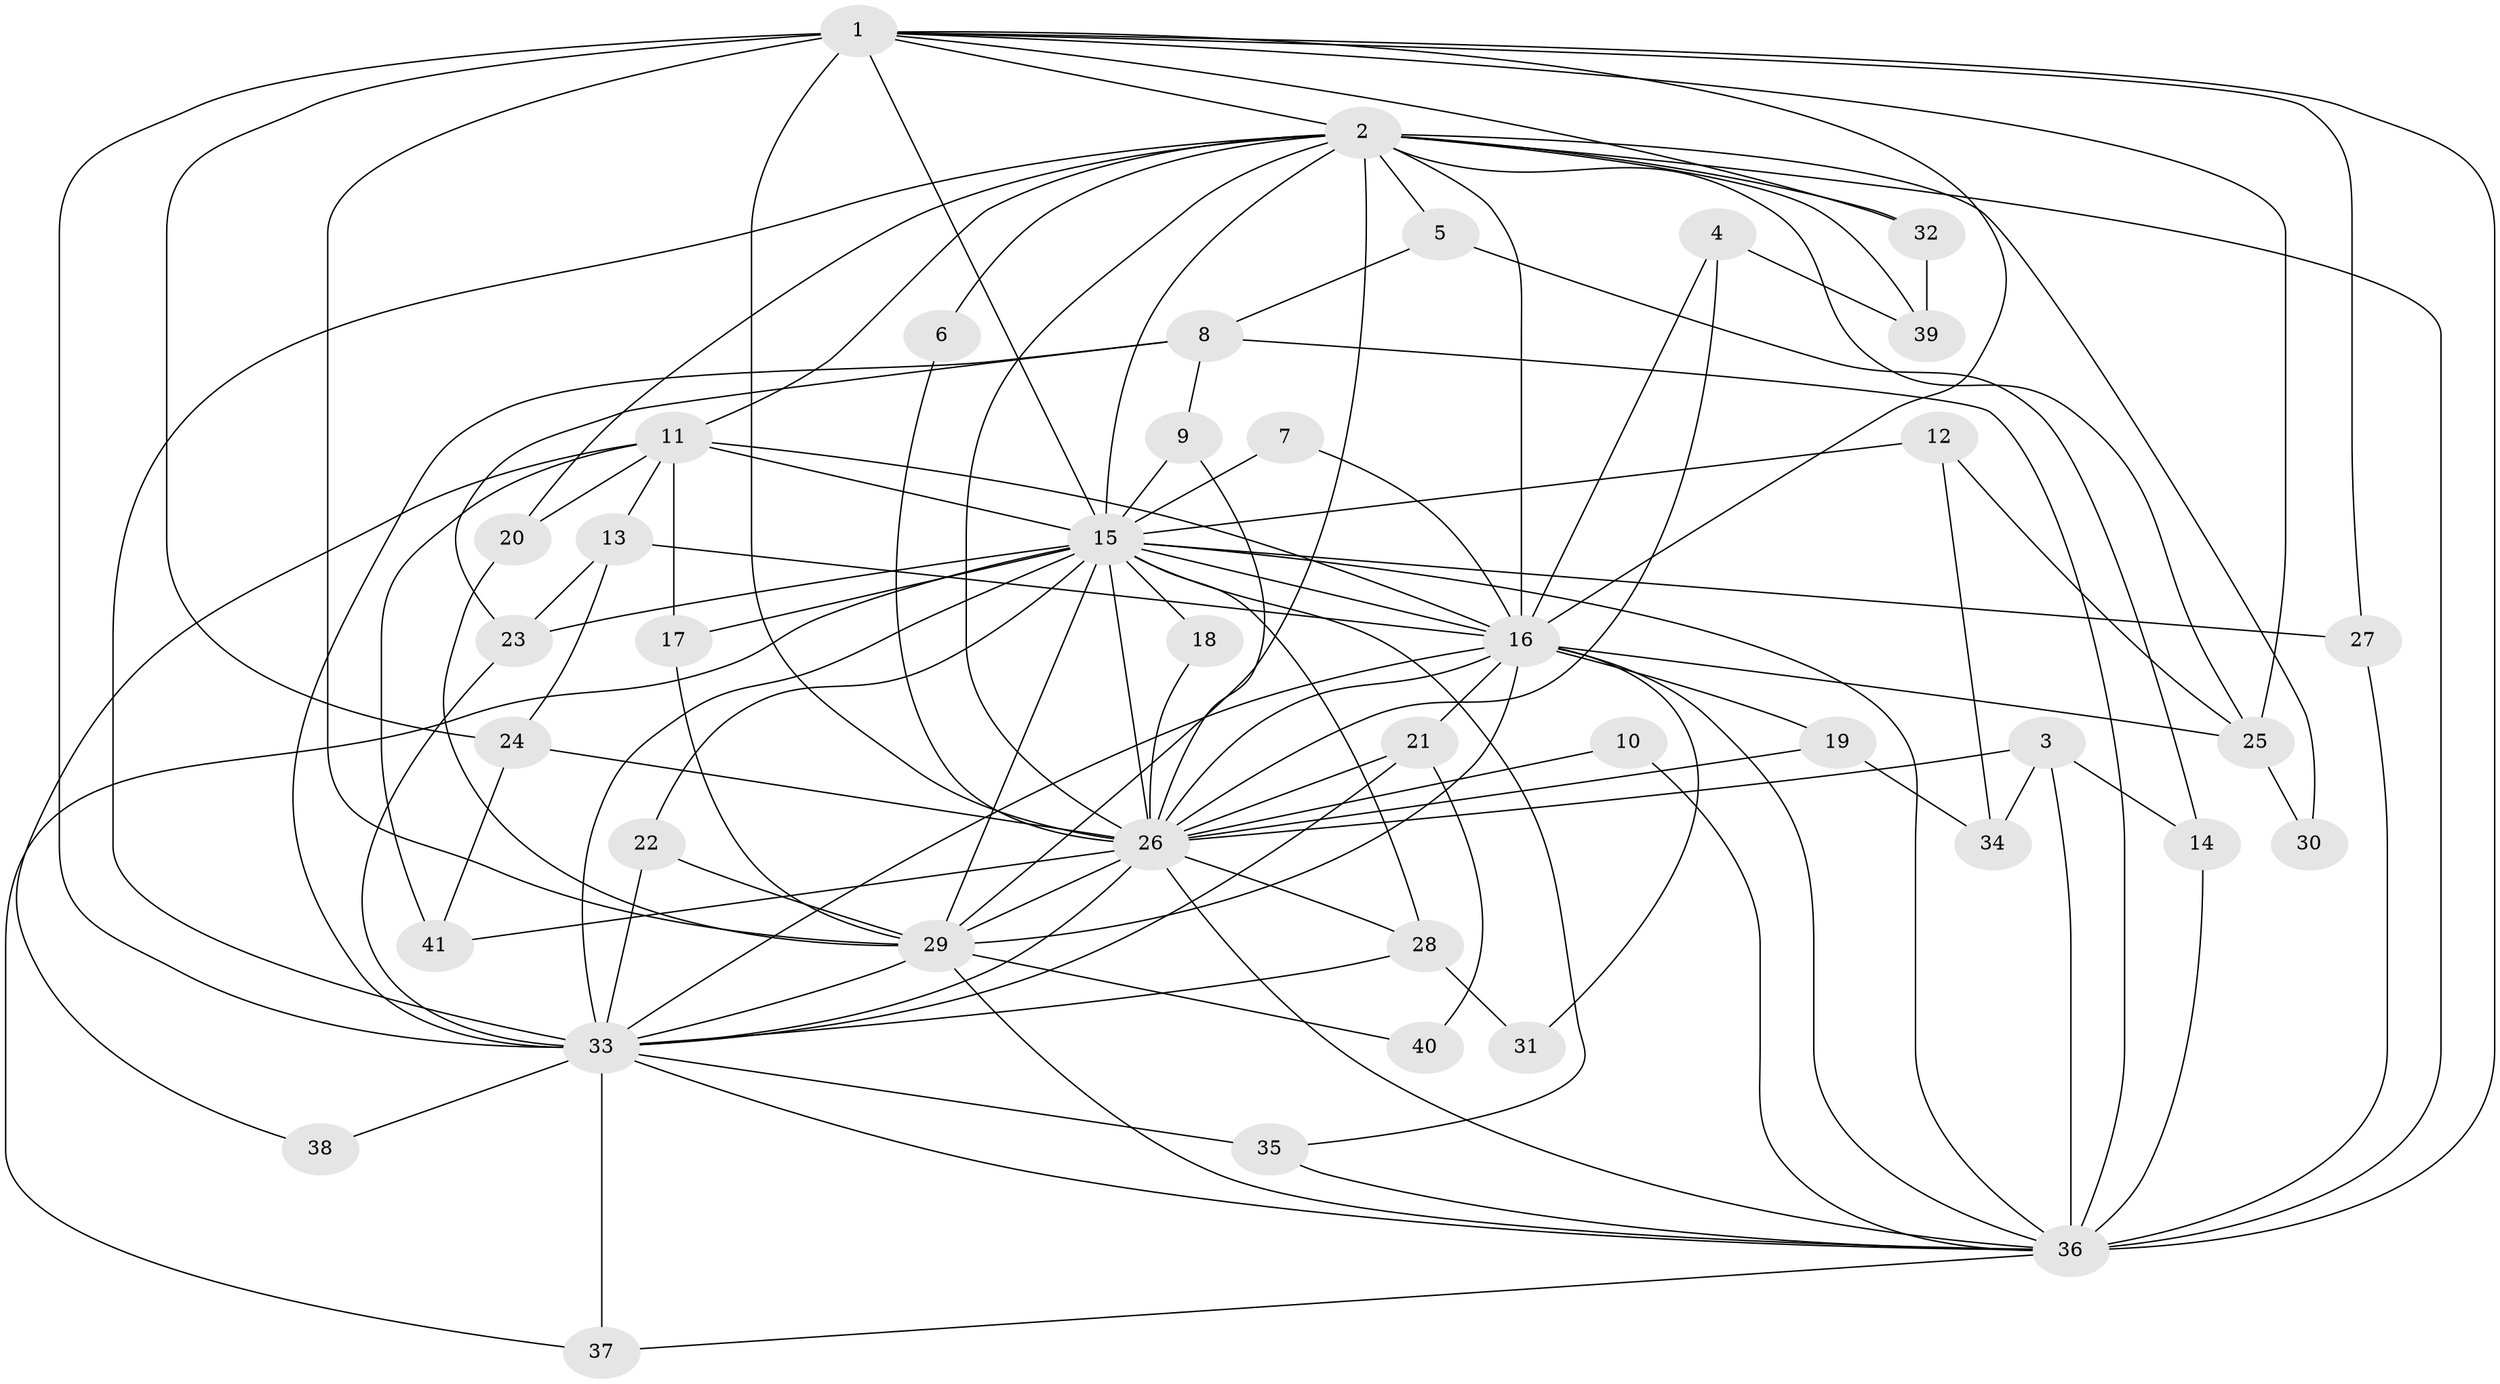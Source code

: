 // original degree distribution, {19: 0.012345679012345678, 24: 0.024691358024691357, 15: 0.037037037037037035, 17: 0.012345679012345678, 23: 0.012345679012345678, 13: 0.012345679012345678, 16: 0.012345679012345678, 11: 0.012345679012345678, 4: 0.08641975308641975, 2: 0.5185185185185185, 3: 0.2222222222222222, 5: 0.024691358024691357, 6: 0.012345679012345678}
// Generated by graph-tools (version 1.1) at 2025/36/03/04/25 23:36:16]
// undirected, 41 vertices, 112 edges
graph export_dot {
  node [color=gray90,style=filled];
  1;
  2;
  3;
  4;
  5;
  6;
  7;
  8;
  9;
  10;
  11;
  12;
  13;
  14;
  15;
  16;
  17;
  18;
  19;
  20;
  21;
  22;
  23;
  24;
  25;
  26;
  27;
  28;
  29;
  30;
  31;
  32;
  33;
  34;
  35;
  36;
  37;
  38;
  39;
  40;
  41;
  1 -- 2 [weight=4.0];
  1 -- 15 [weight=4.0];
  1 -- 16 [weight=2.0];
  1 -- 24 [weight=1.0];
  1 -- 25 [weight=1.0];
  1 -- 26 [weight=4.0];
  1 -- 27 [weight=1.0];
  1 -- 29 [weight=3.0];
  1 -- 32 [weight=1.0];
  1 -- 33 [weight=3.0];
  1 -- 36 [weight=2.0];
  2 -- 5 [weight=2.0];
  2 -- 6 [weight=1.0];
  2 -- 11 [weight=1.0];
  2 -- 15 [weight=2.0];
  2 -- 16 [weight=4.0];
  2 -- 20 [weight=1.0];
  2 -- 25 [weight=1.0];
  2 -- 26 [weight=2.0];
  2 -- 29 [weight=2.0];
  2 -- 30 [weight=2.0];
  2 -- 32 [weight=1.0];
  2 -- 33 [weight=2.0];
  2 -- 36 [weight=3.0];
  2 -- 39 [weight=1.0];
  3 -- 14 [weight=1.0];
  3 -- 26 [weight=1.0];
  3 -- 34 [weight=1.0];
  3 -- 36 [weight=1.0];
  4 -- 16 [weight=1.0];
  4 -- 26 [weight=1.0];
  4 -- 39 [weight=1.0];
  5 -- 8 [weight=1.0];
  5 -- 14 [weight=1.0];
  6 -- 26 [weight=1.0];
  7 -- 15 [weight=1.0];
  7 -- 16 [weight=1.0];
  8 -- 9 [weight=1.0];
  8 -- 23 [weight=1.0];
  8 -- 33 [weight=1.0];
  8 -- 36 [weight=1.0];
  9 -- 15 [weight=1.0];
  9 -- 26 [weight=1.0];
  10 -- 26 [weight=1.0];
  10 -- 36 [weight=1.0];
  11 -- 13 [weight=1.0];
  11 -- 15 [weight=1.0];
  11 -- 16 [weight=2.0];
  11 -- 17 [weight=3.0];
  11 -- 20 [weight=1.0];
  11 -- 38 [weight=1.0];
  11 -- 41 [weight=1.0];
  12 -- 15 [weight=1.0];
  12 -- 25 [weight=1.0];
  12 -- 34 [weight=1.0];
  13 -- 16 [weight=1.0];
  13 -- 23 [weight=1.0];
  13 -- 24 [weight=1.0];
  14 -- 36 [weight=1.0];
  15 -- 16 [weight=1.0];
  15 -- 17 [weight=1.0];
  15 -- 18 [weight=1.0];
  15 -- 22 [weight=1.0];
  15 -- 23 [weight=1.0];
  15 -- 26 [weight=1.0];
  15 -- 27 [weight=1.0];
  15 -- 28 [weight=2.0];
  15 -- 29 [weight=1.0];
  15 -- 33 [weight=1.0];
  15 -- 35 [weight=1.0];
  15 -- 36 [weight=1.0];
  15 -- 37 [weight=1.0];
  16 -- 19 [weight=1.0];
  16 -- 21 [weight=1.0];
  16 -- 25 [weight=2.0];
  16 -- 26 [weight=1.0];
  16 -- 29 [weight=2.0];
  16 -- 31 [weight=2.0];
  16 -- 33 [weight=1.0];
  16 -- 36 [weight=1.0];
  17 -- 29 [weight=1.0];
  18 -- 26 [weight=1.0];
  19 -- 26 [weight=1.0];
  19 -- 34 [weight=1.0];
  20 -- 29 [weight=1.0];
  21 -- 26 [weight=2.0];
  21 -- 33 [weight=1.0];
  21 -- 40 [weight=1.0];
  22 -- 29 [weight=1.0];
  22 -- 33 [weight=1.0];
  23 -- 33 [weight=1.0];
  24 -- 26 [weight=1.0];
  24 -- 41 [weight=1.0];
  25 -- 30 [weight=1.0];
  26 -- 28 [weight=1.0];
  26 -- 29 [weight=1.0];
  26 -- 33 [weight=2.0];
  26 -- 36 [weight=1.0];
  26 -- 41 [weight=1.0];
  27 -- 36 [weight=1.0];
  28 -- 31 [weight=1.0];
  28 -- 33 [weight=1.0];
  29 -- 33 [weight=1.0];
  29 -- 36 [weight=1.0];
  29 -- 40 [weight=1.0];
  32 -- 39 [weight=1.0];
  33 -- 35 [weight=1.0];
  33 -- 36 [weight=1.0];
  33 -- 37 [weight=1.0];
  33 -- 38 [weight=1.0];
  35 -- 36 [weight=1.0];
  36 -- 37 [weight=1.0];
}
